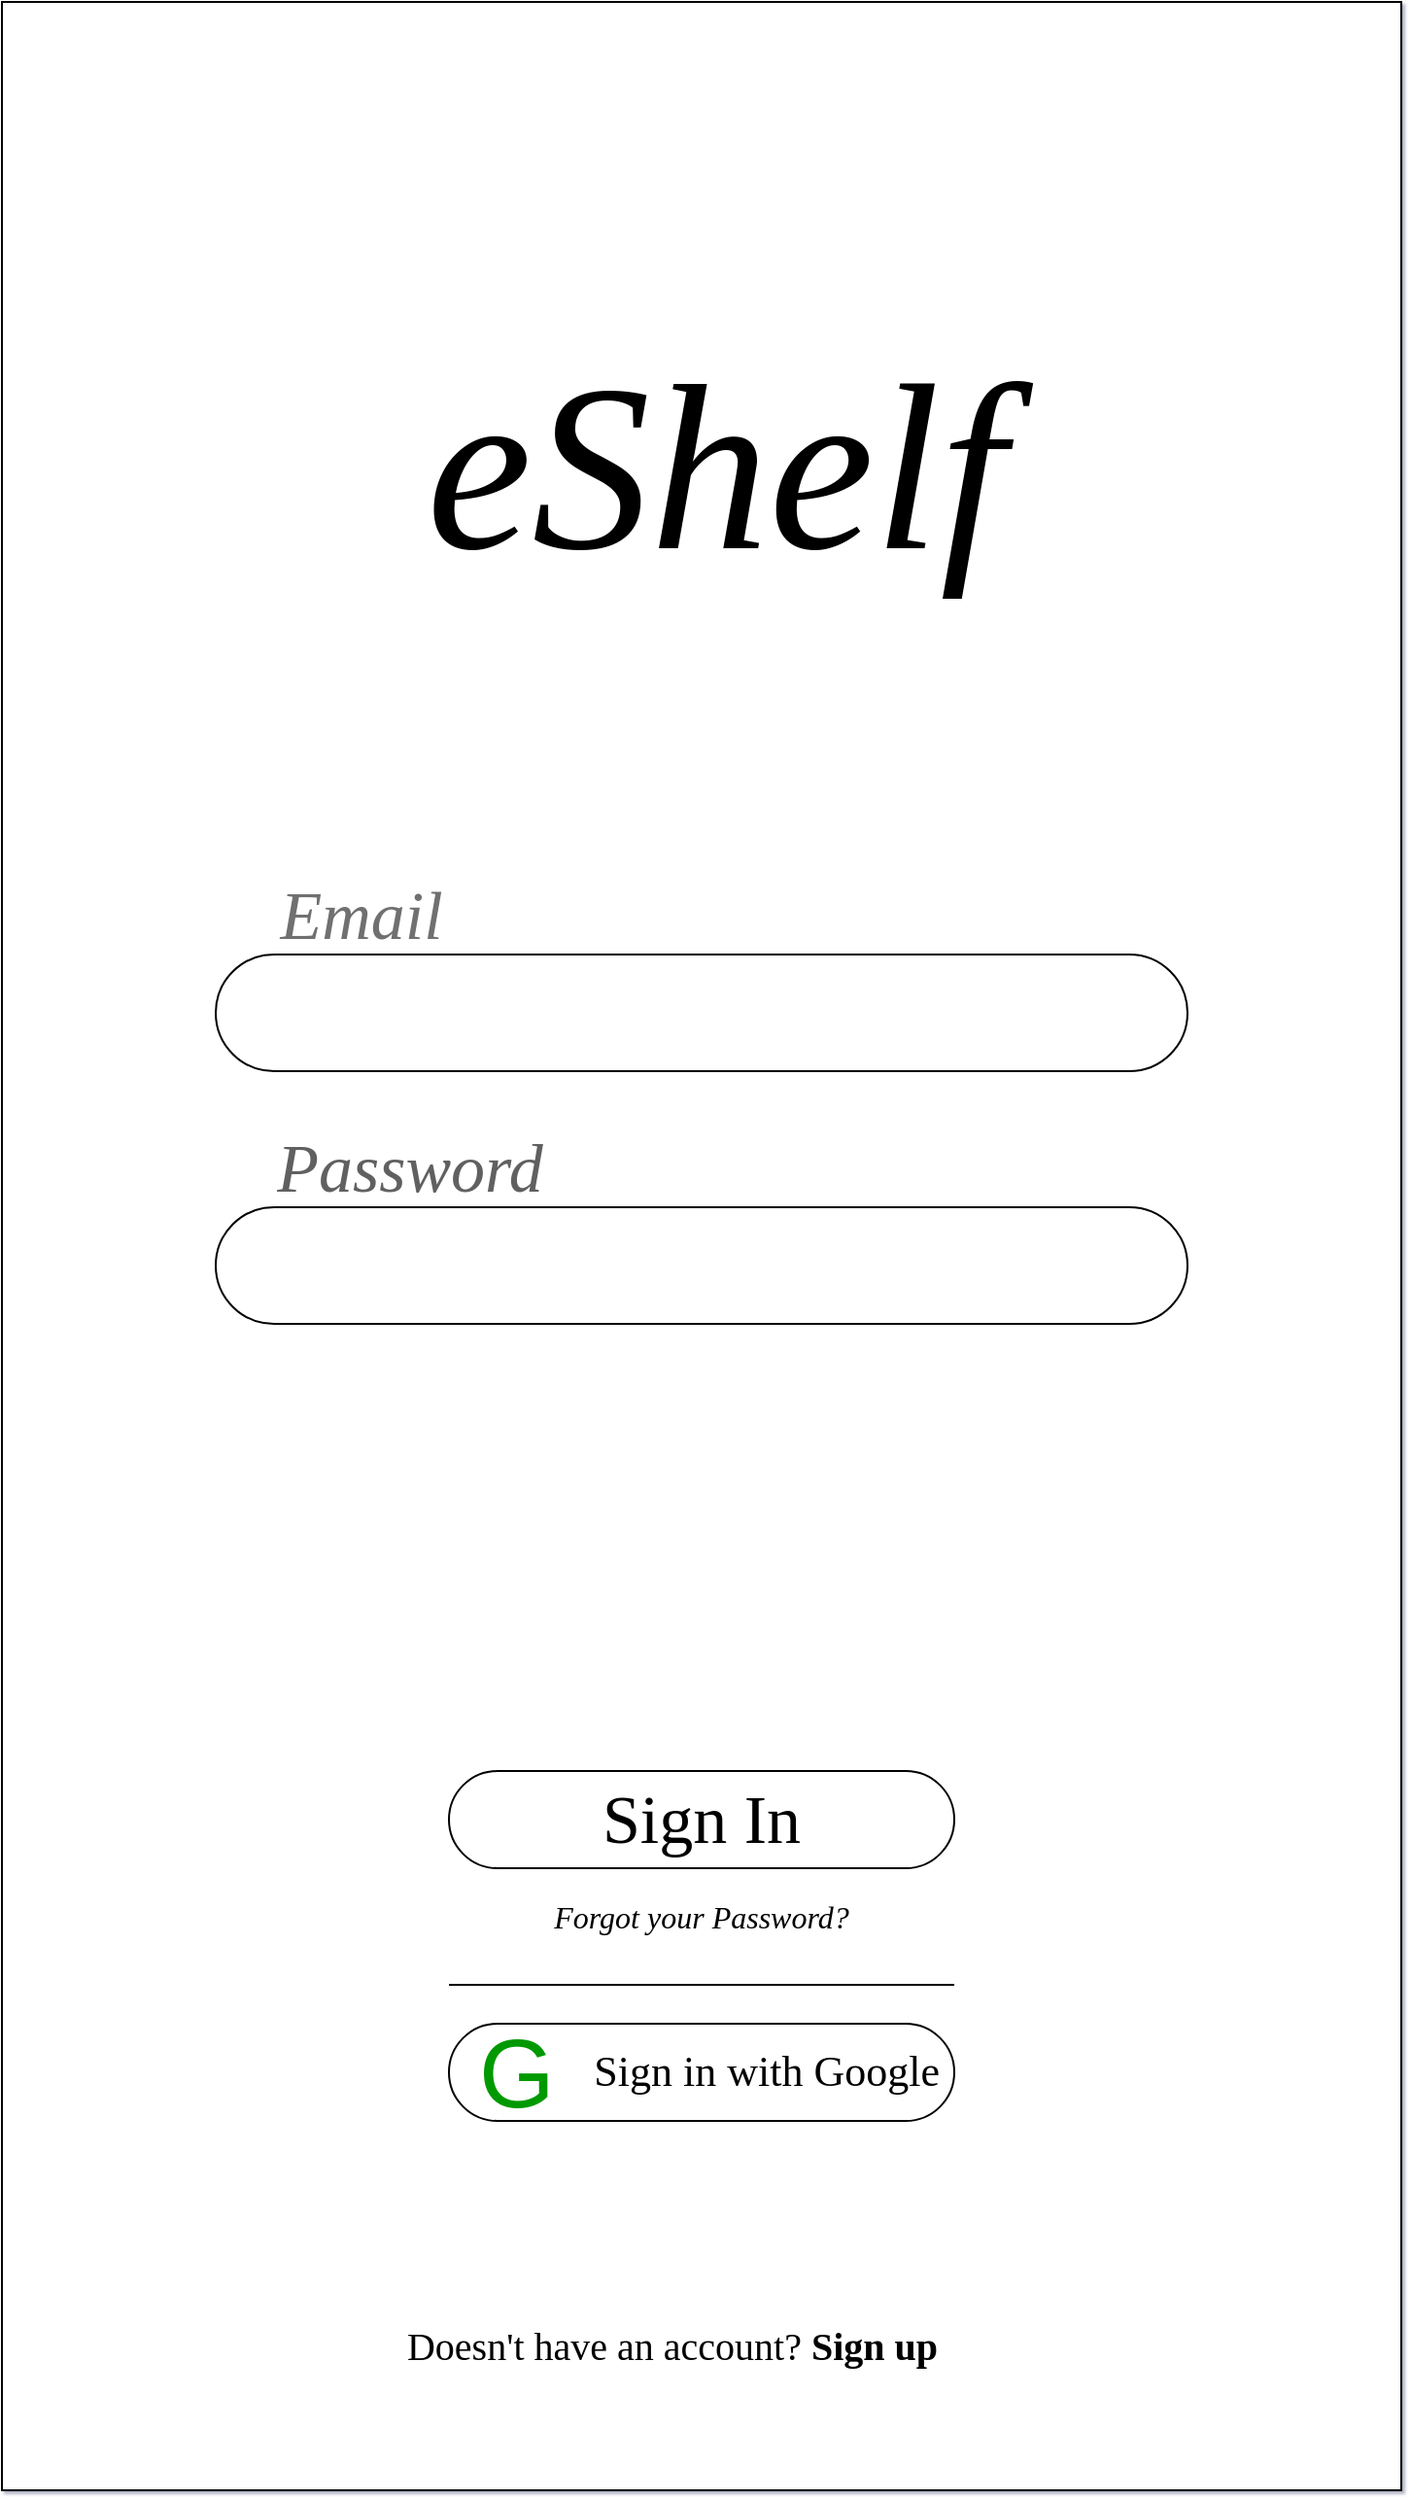 <mxfile version="25.0.3">
  <diagram name="Page-1" id="DmScZk2urkVB36xNSZ5Q">
    <mxGraphModel dx="773" dy="1380" grid="1" gridSize="10" guides="1" tooltips="1" connect="1" arrows="1" fold="1" page="1" pageScale="1" pageWidth="720" pageHeight="1280" background="none" math="0" shadow="1">
      <root>
        <mxCell id="0" />
        <object label="Window_Frame" id="1">
          <mxCell style="locked=1;" parent="0" />
        </object>
        <mxCell id="SNnv4V6MWg6mL4U4s1p6-1" value="" style="rounded=0;whiteSpace=wrap;html=1;" vertex="1" parent="1">
          <mxGeometry width="720" height="1280" as="geometry" />
        </mxCell>
        <mxCell id="SNnv4V6MWg6mL4U4s1p6-4" value="Components" parent="0" />
        <mxCell id="SNnv4V6MWg6mL4U4s1p6-10" value="&lt;font style=&quot;font-size: 122px;&quot; face=&quot;Comic Sans MS&quot;&gt;&lt;i&gt;eShelf&lt;/i&gt;&lt;/font&gt;" style="text;html=1;align=center;verticalAlign=middle;whiteSpace=wrap;rounded=0;fontSize=16;" vertex="1" parent="SNnv4V6MWg6mL4U4s1p6-4">
          <mxGeometry x="105" y="150" width="525" height="180" as="geometry" />
        </mxCell>
        <mxCell id="SNnv4V6MWg6mL4U4s1p6-11" value="" style="rounded=1;whiteSpace=wrap;html=1;arcSize=50;" vertex="1" parent="SNnv4V6MWg6mL4U4s1p6-4">
          <mxGeometry x="110" y="490" width="500" height="60" as="geometry" />
        </mxCell>
        <mxCell id="SNnv4V6MWg6mL4U4s1p6-12" value="" style="rounded=1;whiteSpace=wrap;html=1;arcSize=50;" vertex="1" parent="SNnv4V6MWg6mL4U4s1p6-4">
          <mxGeometry x="110" y="620" width="500" height="60" as="geometry" />
        </mxCell>
        <mxCell id="SNnv4V6MWg6mL4U4s1p6-13" value="&lt;font face=&quot;Comic Sans MS&quot; color=&quot;#707070&quot;&gt;&lt;i&gt;&lt;font style=&quot;font-size: 35px;&quot;&gt;Email&lt;/font&gt;&lt;/i&gt;&lt;/font&gt;" style="text;html=1;align=center;verticalAlign=middle;whiteSpace=wrap;rounded=0;fontSize=16;" vertex="1" parent="SNnv4V6MWg6mL4U4s1p6-4">
          <mxGeometry x="120" y="450" width="130" height="40" as="geometry" />
        </mxCell>
        <mxCell id="SNnv4V6MWg6mL4U4s1p6-14" value="&lt;font face=&quot;Comic Sans MS&quot; color=&quot;#616161&quot; style=&quot;font-size: 35px;&quot;&gt;&lt;i&gt;Password&lt;/i&gt;&lt;/font&gt;" style="text;html=1;align=center;verticalAlign=middle;whiteSpace=wrap;rounded=0;fontSize=16;" vertex="1" parent="SNnv4V6MWg6mL4U4s1p6-4">
          <mxGeometry x="120" y="580" width="180" height="40" as="geometry" />
        </mxCell>
        <mxCell id="SNnv4V6MWg6mL4U4s1p6-15" value="" style="rounded=1;whiteSpace=wrap;html=1;arcSize=50;" vertex="1" parent="SNnv4V6MWg6mL4U4s1p6-4">
          <mxGeometry x="230" y="910" width="260" height="50" as="geometry" />
        </mxCell>
        <mxCell id="SNnv4V6MWg6mL4U4s1p6-16" value="&lt;font face=&quot;Comic Sans MS&quot; style=&quot;font-size: 35px;&quot;&gt;Sign In&lt;font&gt;&lt;br&gt;&lt;/font&gt;&lt;/font&gt;" style="text;html=1;align=center;verticalAlign=middle;whiteSpace=wrap;rounded=0;fontSize=16;" vertex="1" parent="SNnv4V6MWg6mL4U4s1p6-4">
          <mxGeometry x="240" y="920" width="240" height="30" as="geometry" />
        </mxCell>
        <mxCell id="SNnv4V6MWg6mL4U4s1p6-17" value="&lt;i&gt;&lt;font face=&quot;Comic Sans MS&quot;&gt;Forgot your Password?&lt;/font&gt;&lt;/i&gt;" style="text;html=1;align=center;verticalAlign=middle;whiteSpace=wrap;rounded=0;fontSize=16;" vertex="1" parent="SNnv4V6MWg6mL4U4s1p6-4">
          <mxGeometry x="260" y="970" width="200" height="30" as="geometry" />
        </mxCell>
        <mxCell id="SNnv4V6MWg6mL4U4s1p6-19" value="" style="endArrow=none;html=1;rounded=0;fontSize=12;startSize=8;endSize=8;curved=1;" edge="1" parent="SNnv4V6MWg6mL4U4s1p6-4">
          <mxGeometry width="50" height="50" relative="1" as="geometry">
            <mxPoint x="230" y="1020" as="sourcePoint" />
            <mxPoint x="490" y="1020" as="targetPoint" />
          </mxGeometry>
        </mxCell>
        <mxCell id="SNnv4V6MWg6mL4U4s1p6-20" value="&lt;div align=&quot;right&quot;&gt;&lt;font face=&quot;Comic Sans MS&quot; style=&quot;font-size: 22px;&quot;&gt;Sign in with Google&amp;nbsp; &lt;br&gt;&lt;/font&gt;&lt;/div&gt;" style="rounded=1;whiteSpace=wrap;html=1;arcSize=50;align=right;" vertex="1" parent="SNnv4V6MWg6mL4U4s1p6-4">
          <mxGeometry x="230" y="1040" width="260" height="50" as="geometry" />
        </mxCell>
        <mxCell id="SNnv4V6MWg6mL4U4s1p6-22" value="&lt;font color=&quot;#009900&quot; style=&quot;font-size: 50px;&quot;&gt;G&lt;/font&gt;" style="text;html=1;align=center;verticalAlign=middle;whiteSpace=wrap;rounded=0;fontSize=16;" vertex="1" parent="SNnv4V6MWg6mL4U4s1p6-4">
          <mxGeometry x="230" y="1040" width="70" height="50" as="geometry" />
        </mxCell>
        <mxCell id="SNnv4V6MWg6mL4U4s1p6-23" value="&lt;font face=&quot;Comic Sans MS&quot; style=&quot;font-size: 20px;&quot;&gt;Doesn&#39;t have an account? &lt;b&gt;Sign up&lt;/b&gt;&lt;/font&gt;" style="text;html=1;align=center;verticalAlign=middle;whiteSpace=wrap;rounded=0;fontSize=16;" vertex="1" parent="SNnv4V6MWg6mL4U4s1p6-4">
          <mxGeometry x="180" y="1190" width="330" height="30" as="geometry" />
        </mxCell>
      </root>
    </mxGraphModel>
  </diagram>
</mxfile>
